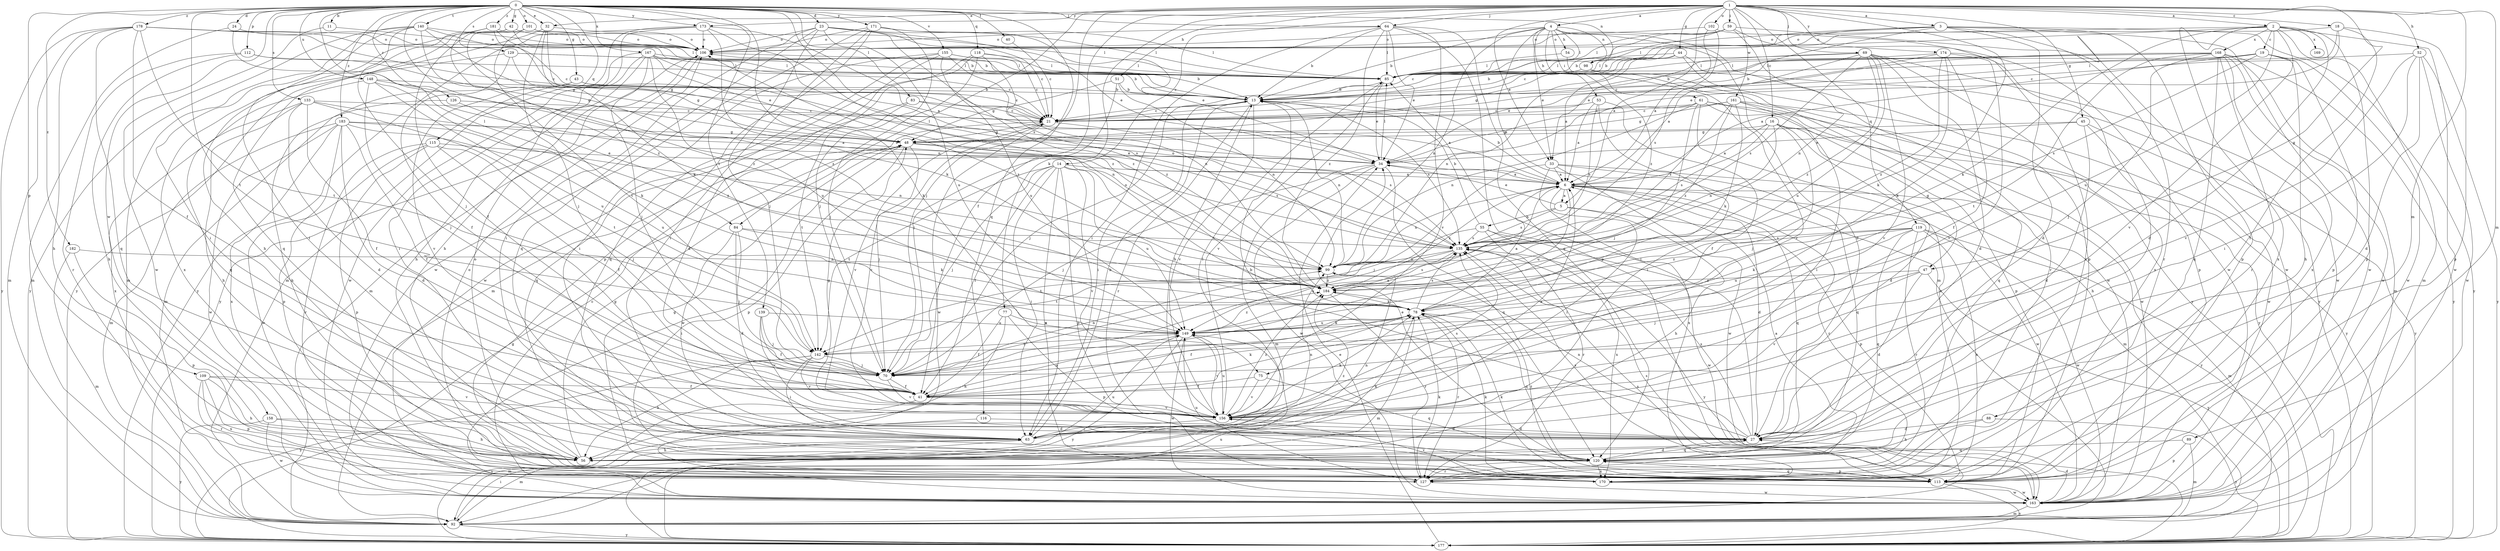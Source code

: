 strict digraph  {
0;
1;
2;
3;
4;
5;
6;
11;
13;
14;
16;
18;
19;
21;
23;
24;
27;
32;
33;
34;
40;
41;
42;
43;
44;
45;
47;
48;
51;
52;
53;
54;
55;
56;
59;
61;
63;
64;
69;
70;
75;
77;
78;
83;
84;
85;
88;
89;
92;
98;
99;
101;
102;
106;
109;
112;
113;
115;
116;
118;
119;
120;
126;
127;
129;
133;
135;
139;
140;
142;
148;
149;
155;
156;
158;
161;
163;
167;
168;
169;
170;
171;
173;
174;
177;
178;
181;
182;
183;
184;
0 -> 11  [label=b];
0 -> 23  [label=d];
0 -> 24  [label=d];
0 -> 32  [label=e];
0 -> 40  [label=f];
0 -> 42  [label=g];
0 -> 43  [label=g];
0 -> 64  [label=j];
0 -> 75  [label=k];
0 -> 83  [label=l];
0 -> 84  [label=l];
0 -> 98  [label=n];
0 -> 101  [label=o];
0 -> 109  [label=p];
0 -> 112  [label=p];
0 -> 115  [label=q];
0 -> 116  [label=q];
0 -> 118  [label=q];
0 -> 126  [label=r];
0 -> 129  [label=s];
0 -> 133  [label=s];
0 -> 135  [label=s];
0 -> 139  [label=t];
0 -> 140  [label=t];
0 -> 142  [label=t];
0 -> 148  [label=u];
0 -> 155  [label=v];
0 -> 158  [label=w];
0 -> 167  [label=x];
0 -> 171  [label=y];
0 -> 173  [label=y];
0 -> 178  [label=z];
0 -> 181  [label=z];
0 -> 182  [label=z];
0 -> 183  [label=z];
0 -> 184  [label=z];
1 -> 2  [label=a];
1 -> 3  [label=a];
1 -> 4  [label=a];
1 -> 5  [label=a];
1 -> 14  [label=c];
1 -> 16  [label=c];
1 -> 18  [label=c];
1 -> 32  [label=e];
1 -> 33  [label=e];
1 -> 41  [label=f];
1 -> 44  [label=g];
1 -> 45  [label=g];
1 -> 47  [label=g];
1 -> 51  [label=h];
1 -> 52  [label=h];
1 -> 59  [label=i];
1 -> 64  [label=j];
1 -> 69  [label=j];
1 -> 70  [label=j];
1 -> 75  [label=k];
1 -> 77  [label=k];
1 -> 84  [label=l];
1 -> 88  [label=m];
1 -> 89  [label=m];
1 -> 102  [label=o];
1 -> 119  [label=q];
1 -> 161  [label=w];
1 -> 173  [label=y];
1 -> 174  [label=y];
2 -> 13  [label=b];
2 -> 19  [label=c];
2 -> 21  [label=c];
2 -> 27  [label=d];
2 -> 78  [label=k];
2 -> 92  [label=m];
2 -> 113  [label=p];
2 -> 149  [label=u];
2 -> 156  [label=v];
2 -> 163  [label=w];
2 -> 168  [label=x];
2 -> 169  [label=x];
2 -> 170  [label=x];
3 -> 27  [label=d];
3 -> 33  [label=e];
3 -> 85  [label=l];
3 -> 98  [label=n];
3 -> 106  [label=o];
3 -> 113  [label=p];
3 -> 127  [label=r];
3 -> 163  [label=w];
3 -> 177  [label=y];
4 -> 13  [label=b];
4 -> 27  [label=d];
4 -> 33  [label=e];
4 -> 53  [label=h];
4 -> 54  [label=h];
4 -> 61  [label=i];
4 -> 85  [label=l];
4 -> 92  [label=m];
4 -> 98  [label=n];
4 -> 99  [label=n];
4 -> 106  [label=o];
4 -> 113  [label=p];
4 -> 184  [label=z];
5 -> 34  [label=e];
5 -> 55  [label=h];
5 -> 56  [label=h];
5 -> 113  [label=p];
5 -> 135  [label=s];
6 -> 5  [label=a];
6 -> 13  [label=b];
6 -> 27  [label=d];
6 -> 63  [label=i];
6 -> 99  [label=n];
6 -> 120  [label=q];
6 -> 127  [label=r];
6 -> 149  [label=u];
6 -> 163  [label=w];
6 -> 177  [label=y];
6 -> 184  [label=z];
11 -> 106  [label=o];
11 -> 163  [label=w];
13 -> 21  [label=c];
13 -> 63  [label=i];
13 -> 70  [label=j];
13 -> 99  [label=n];
13 -> 127  [label=r];
13 -> 135  [label=s];
13 -> 156  [label=v];
14 -> 6  [label=a];
14 -> 41  [label=f];
14 -> 63  [label=i];
14 -> 70  [label=j];
14 -> 113  [label=p];
14 -> 142  [label=t];
14 -> 149  [label=u];
14 -> 156  [label=v];
14 -> 170  [label=x];
16 -> 6  [label=a];
16 -> 27  [label=d];
16 -> 47  [label=g];
16 -> 48  [label=g];
16 -> 70  [label=j];
16 -> 99  [label=n];
16 -> 135  [label=s];
16 -> 177  [label=y];
18 -> 21  [label=c];
18 -> 34  [label=e];
18 -> 106  [label=o];
18 -> 113  [label=p];
18 -> 27  [label=f];
19 -> 6  [label=a];
19 -> 21  [label=c];
19 -> 56  [label=h];
19 -> 85  [label=l];
19 -> 113  [label=p];
19 -> 135  [label=s];
19 -> 163  [label=w];
21 -> 48  [label=g];
21 -> 135  [label=s];
21 -> 156  [label=v];
21 -> 163  [label=w];
23 -> 21  [label=c];
23 -> 34  [label=e];
23 -> 63  [label=i];
23 -> 70  [label=j];
23 -> 85  [label=l];
23 -> 106  [label=o];
23 -> 120  [label=q];
23 -> 149  [label=u];
23 -> 184  [label=z];
24 -> 92  [label=m];
24 -> 99  [label=n];
24 -> 106  [label=o];
27 -> 13  [label=b];
27 -> 85  [label=l];
27 -> 99  [label=n];
27 -> 120  [label=q];
27 -> 135  [label=s];
32 -> 48  [label=g];
32 -> 70  [label=j];
32 -> 78  [label=k];
32 -> 106  [label=o];
32 -> 177  [label=y];
33 -> 6  [label=a];
33 -> 70  [label=j];
33 -> 92  [label=m];
33 -> 120  [label=q];
33 -> 163  [label=w];
33 -> 170  [label=x];
34 -> 6  [label=a];
34 -> 70  [label=j];
34 -> 85  [label=l];
34 -> 92  [label=m];
34 -> 120  [label=q];
34 -> 163  [label=w];
40 -> 21  [label=c];
41 -> 78  [label=k];
41 -> 149  [label=u];
41 -> 156  [label=v];
41 -> 177  [label=y];
42 -> 56  [label=h];
42 -> 85  [label=l];
42 -> 106  [label=o];
42 -> 184  [label=z];
43 -> 13  [label=b];
43 -> 21  [label=c];
43 -> 92  [label=m];
43 -> 156  [label=v];
44 -> 6  [label=a];
44 -> 48  [label=g];
44 -> 85  [label=l];
44 -> 99  [label=n];
44 -> 127  [label=r];
44 -> 177  [label=y];
45 -> 27  [label=d];
45 -> 34  [label=e];
45 -> 48  [label=g];
45 -> 56  [label=h];
45 -> 177  [label=y];
47 -> 27  [label=d];
47 -> 70  [label=j];
47 -> 156  [label=v];
47 -> 177  [label=y];
47 -> 184  [label=z];
48 -> 34  [label=e];
48 -> 70  [label=j];
48 -> 113  [label=p];
48 -> 135  [label=s];
48 -> 163  [label=w];
51 -> 13  [label=b];
51 -> 48  [label=g];
51 -> 70  [label=j];
51 -> 99  [label=n];
52 -> 27  [label=d];
52 -> 63  [label=i];
52 -> 85  [label=l];
52 -> 156  [label=v];
52 -> 163  [label=w];
52 -> 177  [label=y];
53 -> 6  [label=a];
53 -> 21  [label=c];
53 -> 41  [label=f];
53 -> 63  [label=i];
53 -> 135  [label=s];
54 -> 85  [label=l];
54 -> 156  [label=v];
55 -> 13  [label=b];
55 -> 127  [label=r];
55 -> 135  [label=s];
55 -> 142  [label=t];
55 -> 163  [label=w];
55 -> 170  [label=x];
56 -> 48  [label=g];
56 -> 78  [label=k];
56 -> 99  [label=n];
56 -> 106  [label=o];
56 -> 149  [label=u];
56 -> 184  [label=z];
59 -> 13  [label=b];
59 -> 21  [label=c];
59 -> 85  [label=l];
59 -> 99  [label=n];
59 -> 106  [label=o];
59 -> 127  [label=r];
59 -> 163  [label=w];
61 -> 21  [label=c];
61 -> 34  [label=e];
61 -> 70  [label=j];
61 -> 99  [label=n];
61 -> 113  [label=p];
61 -> 163  [label=w];
61 -> 170  [label=x];
61 -> 177  [label=y];
63 -> 13  [label=b];
63 -> 56  [label=h];
63 -> 85  [label=l];
63 -> 92  [label=m];
63 -> 99  [label=n];
64 -> 13  [label=b];
64 -> 34  [label=e];
64 -> 63  [label=i];
64 -> 85  [label=l];
64 -> 106  [label=o];
64 -> 113  [label=p];
64 -> 120  [label=q];
64 -> 156  [label=v];
64 -> 184  [label=z];
69 -> 6  [label=a];
69 -> 13  [label=b];
69 -> 27  [label=d];
69 -> 85  [label=l];
69 -> 135  [label=s];
69 -> 149  [label=u];
69 -> 156  [label=v];
69 -> 163  [label=w];
69 -> 170  [label=x];
69 -> 184  [label=z];
70 -> 6  [label=a];
70 -> 41  [label=f];
70 -> 99  [label=n];
70 -> 156  [label=v];
75 -> 41  [label=f];
75 -> 120  [label=q];
75 -> 156  [label=v];
77 -> 41  [label=f];
77 -> 56  [label=h];
77 -> 113  [label=p];
77 -> 149  [label=u];
78 -> 6  [label=a];
78 -> 41  [label=f];
78 -> 92  [label=m];
78 -> 106  [label=o];
78 -> 120  [label=q];
78 -> 127  [label=r];
78 -> 135  [label=s];
78 -> 149  [label=u];
83 -> 6  [label=a];
83 -> 21  [label=c];
83 -> 120  [label=q];
83 -> 142  [label=t];
84 -> 27  [label=d];
84 -> 63  [label=i];
84 -> 70  [label=j];
84 -> 78  [label=k];
84 -> 135  [label=s];
85 -> 13  [label=b];
85 -> 34  [label=e];
85 -> 156  [label=v];
88 -> 27  [label=d];
88 -> 56  [label=h];
88 -> 177  [label=y];
89 -> 92  [label=m];
89 -> 113  [label=p];
89 -> 120  [label=q];
92 -> 63  [label=i];
92 -> 135  [label=s];
92 -> 177  [label=y];
98 -> 13  [label=b];
98 -> 163  [label=w];
98 -> 177  [label=y];
99 -> 184  [label=z];
101 -> 41  [label=f];
101 -> 85  [label=l];
101 -> 106  [label=o];
101 -> 120  [label=q];
101 -> 142  [label=t];
102 -> 6  [label=a];
102 -> 106  [label=o];
102 -> 135  [label=s];
102 -> 163  [label=w];
106 -> 85  [label=l];
106 -> 92  [label=m];
106 -> 177  [label=y];
109 -> 41  [label=f];
109 -> 56  [label=h];
109 -> 113  [label=p];
109 -> 127  [label=r];
109 -> 156  [label=v];
109 -> 170  [label=x];
112 -> 48  [label=g];
112 -> 56  [label=h];
112 -> 85  [label=l];
112 -> 127  [label=r];
113 -> 78  [label=k];
113 -> 106  [label=o];
113 -> 120  [label=q];
113 -> 135  [label=s];
113 -> 163  [label=w];
113 -> 177  [label=y];
113 -> 184  [label=z];
115 -> 34  [label=e];
115 -> 41  [label=f];
115 -> 70  [label=j];
115 -> 113  [label=p];
115 -> 127  [label=r];
115 -> 163  [label=w];
116 -> 27  [label=d];
116 -> 92  [label=m];
118 -> 21  [label=c];
118 -> 70  [label=j];
118 -> 85  [label=l];
118 -> 92  [label=m];
118 -> 99  [label=n];
118 -> 163  [label=w];
119 -> 78  [label=k];
119 -> 92  [label=m];
119 -> 120  [label=q];
119 -> 127  [label=r];
119 -> 135  [label=s];
119 -> 149  [label=u];
119 -> 163  [label=w];
119 -> 170  [label=x];
119 -> 184  [label=z];
120 -> 27  [label=d];
120 -> 34  [label=e];
120 -> 113  [label=p];
120 -> 127  [label=r];
120 -> 170  [label=x];
126 -> 21  [label=c];
126 -> 56  [label=h];
126 -> 184  [label=z];
127 -> 6  [label=a];
127 -> 21  [label=c];
127 -> 48  [label=g];
127 -> 78  [label=k];
127 -> 149  [label=u];
127 -> 163  [label=w];
129 -> 13  [label=b];
129 -> 41  [label=f];
129 -> 48  [label=g];
129 -> 85  [label=l];
129 -> 170  [label=x];
133 -> 6  [label=a];
133 -> 21  [label=c];
133 -> 27  [label=d];
133 -> 41  [label=f];
133 -> 56  [label=h];
133 -> 142  [label=t];
133 -> 170  [label=x];
135 -> 99  [label=n];
135 -> 106  [label=o];
135 -> 142  [label=t];
135 -> 149  [label=u];
135 -> 177  [label=y];
139 -> 41  [label=f];
139 -> 70  [label=j];
139 -> 149  [label=u];
139 -> 156  [label=v];
140 -> 21  [label=c];
140 -> 48  [label=g];
140 -> 63  [label=i];
140 -> 70  [label=j];
140 -> 92  [label=m];
140 -> 106  [label=o];
140 -> 135  [label=s];
140 -> 177  [label=y];
142 -> 56  [label=h];
142 -> 63  [label=i];
142 -> 70  [label=j];
142 -> 156  [label=v];
142 -> 177  [label=y];
148 -> 13  [label=b];
148 -> 70  [label=j];
148 -> 78  [label=k];
148 -> 99  [label=n];
148 -> 120  [label=q];
148 -> 149  [label=u];
149 -> 78  [label=k];
149 -> 142  [label=t];
149 -> 156  [label=v];
149 -> 163  [label=w];
149 -> 177  [label=y];
149 -> 184  [label=z];
155 -> 13  [label=b];
155 -> 27  [label=d];
155 -> 63  [label=i];
155 -> 85  [label=l];
155 -> 120  [label=q];
155 -> 149  [label=u];
155 -> 184  [label=z];
156 -> 6  [label=a];
156 -> 13  [label=b];
156 -> 21  [label=c];
156 -> 27  [label=d];
156 -> 48  [label=g];
156 -> 63  [label=i];
156 -> 78  [label=k];
156 -> 135  [label=s];
156 -> 149  [label=u];
156 -> 184  [label=z];
158 -> 27  [label=d];
158 -> 56  [label=h];
158 -> 163  [label=w];
158 -> 177  [label=y];
161 -> 21  [label=c];
161 -> 48  [label=g];
161 -> 63  [label=i];
161 -> 78  [label=k];
161 -> 120  [label=q];
161 -> 135  [label=s];
161 -> 163  [label=w];
161 -> 184  [label=z];
163 -> 27  [label=d];
163 -> 92  [label=m];
163 -> 135  [label=s];
167 -> 21  [label=c];
167 -> 56  [label=h];
167 -> 63  [label=i];
167 -> 70  [label=j];
167 -> 85  [label=l];
167 -> 135  [label=s];
167 -> 149  [label=u];
167 -> 163  [label=w];
167 -> 184  [label=z];
168 -> 13  [label=b];
168 -> 21  [label=c];
168 -> 70  [label=j];
168 -> 85  [label=l];
168 -> 92  [label=m];
168 -> 120  [label=q];
168 -> 127  [label=r];
168 -> 142  [label=t];
168 -> 163  [label=w];
168 -> 170  [label=x];
168 -> 177  [label=y];
170 -> 78  [label=k];
170 -> 156  [label=v];
170 -> 163  [label=w];
171 -> 34  [label=e];
171 -> 63  [label=i];
171 -> 70  [label=j];
171 -> 85  [label=l];
171 -> 106  [label=o];
171 -> 113  [label=p];
171 -> 163  [label=w];
173 -> 6  [label=a];
173 -> 56  [label=h];
173 -> 78  [label=k];
173 -> 92  [label=m];
173 -> 106  [label=o];
173 -> 177  [label=y];
173 -> 184  [label=z];
174 -> 34  [label=e];
174 -> 41  [label=f];
174 -> 78  [label=k];
174 -> 85  [label=l];
174 -> 113  [label=p];
174 -> 156  [label=v];
174 -> 184  [label=z];
177 -> 34  [label=e];
177 -> 48  [label=g];
177 -> 149  [label=u];
178 -> 13  [label=b];
178 -> 21  [label=c];
178 -> 41  [label=f];
178 -> 56  [label=h];
178 -> 92  [label=m];
178 -> 106  [label=o];
178 -> 120  [label=q];
178 -> 142  [label=t];
178 -> 177  [label=y];
181 -> 13  [label=b];
181 -> 34  [label=e];
181 -> 63  [label=i];
181 -> 106  [label=o];
181 -> 184  [label=z];
182 -> 92  [label=m];
182 -> 99  [label=n];
182 -> 113  [label=p];
183 -> 27  [label=d];
183 -> 41  [label=f];
183 -> 48  [label=g];
183 -> 92  [label=m];
183 -> 99  [label=n];
183 -> 113  [label=p];
183 -> 149  [label=u];
183 -> 163  [label=w];
183 -> 170  [label=x];
184 -> 78  [label=k];
184 -> 127  [label=r];
184 -> 135  [label=s];
}
